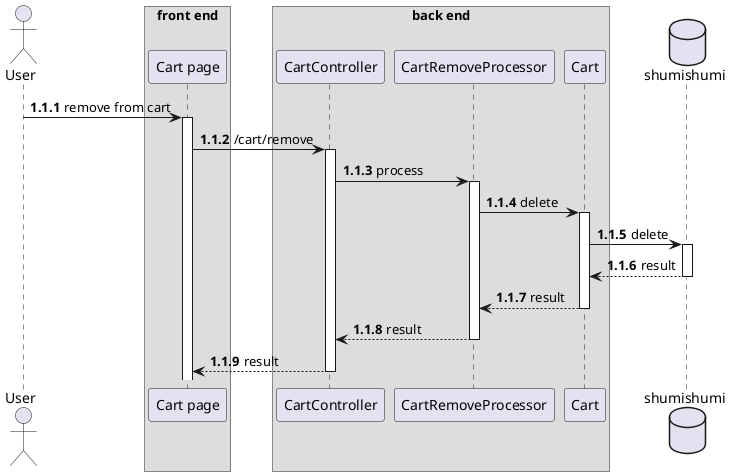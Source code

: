 @startuml template
autonumber 1.1.1

actor User as u

box "front end"
participant "Cart page" as cart
end box

box "back end"
participant "CartController" as cc

participant "CartRemoveProcessor" as removeproc

participant "Cart" as wm
end box

database shumishumi as db

u -> cart++ : remove from cart
cart -> cc++ : /cart/remove
cc -> removeproc++ : process

removeproc -> wm++ : delete
wm -> db++ : delete
return result
return result
return result
return result

@enduml